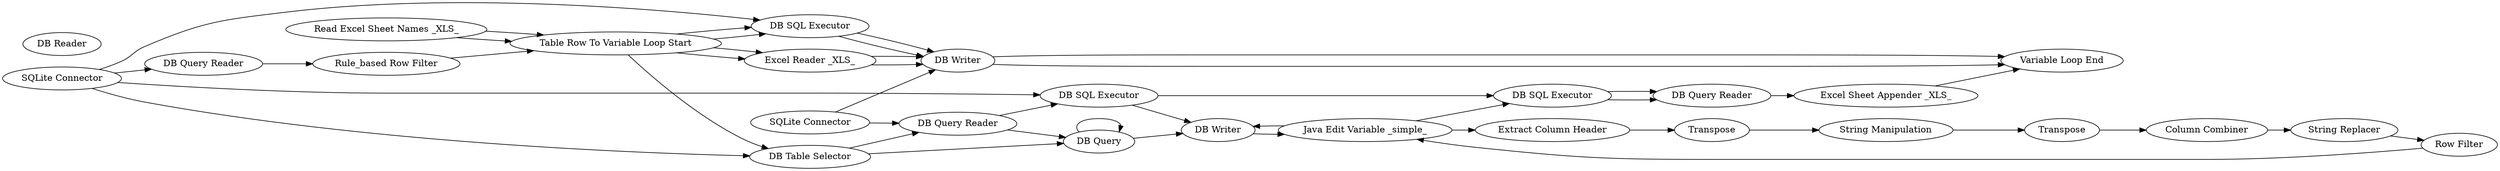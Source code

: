 digraph {
	425 [label="Table Row To Variable Loop Start"]
	428 [label="Variable Loop End"]
	20 [label="Read Excel Sheet Names _XLS_"]
	425 [label="Table Row To Variable Loop Start"]
	428 [label="Variable Loop End"]
	440 [label="DB SQL Executor"]
	441 [label="DB Writer"]
	442 [label="Excel Reader _XLS_"]
	20 [label="Read Excel Sheet Names _XLS_"]
	425 [label="Table Row To Variable Loop Start"]
	428 [label="Variable Loop End"]
	440 [label="DB SQL Executor"]
	441 [label="DB Writer"]
	442 [label="Excel Reader _XLS_"]
	459 [label=RowID]
	450 [label="Extract Column Header"]
	451 [label=Transpose]
	452 [label="String Manipulation"]
	453 [label=Transpose]
	454 [label="Column Combiner"]
	455 [label="String Replacer"]
	456 [label="Row Filter"]
	459 [label="DB Query"]
	460 [label="DB Reader"]
	461 [label="Table Row to Variable"]
	461 [label="Java Edit Variable _simple_"]
	464 [label="SQLite Connector"]
	465 [label="DB Query Reader"]
	466 [label="DB Table Selector"]
	467 [label="SQLite Connector"]
	468 [label="DB Query Reader"]
	469 [label="DB SQL Executor"]
	470 [label="DB Writer"]
	471 [label="DB SQL Executor"]
	472 [label="DB Query Reader"]
	473 [label="Rule_based Row Filter"]
	474 [label="Excel Sheet Appender _XLS_"]
	20 -> 425
	425 -> 440
	425 -> 442
	440 -> 441
	441 -> 428
	442 -> 441
	20 -> 425
	425 -> 440
	425 -> 442
	440 -> 441
	441 -> 428
	442 -> 441
	450 -> 451
	451 -> 452
	452 -> 453
	453 -> 454
	454 -> 455
	455 -> 456
	456 -> 461
	459 -> 459
	461 -> 450
	425 -> 466
	459 -> 470
	461 -> 470
	461 -> 471
	464 -> 465
	464 -> 466
	464 -> 469
	464 -> 440
	465 -> 473
	466 -> 468
	466 -> 459
	467 -> 468
	467 -> 441
	468 -> 469
	468 -> 459
	469 -> 471
	469 -> 470
	470 -> 461
	471 -> 472
	471 -> 472
	472 -> 474
	473 -> 425
	474 -> 428
	rankdir=LR
}
